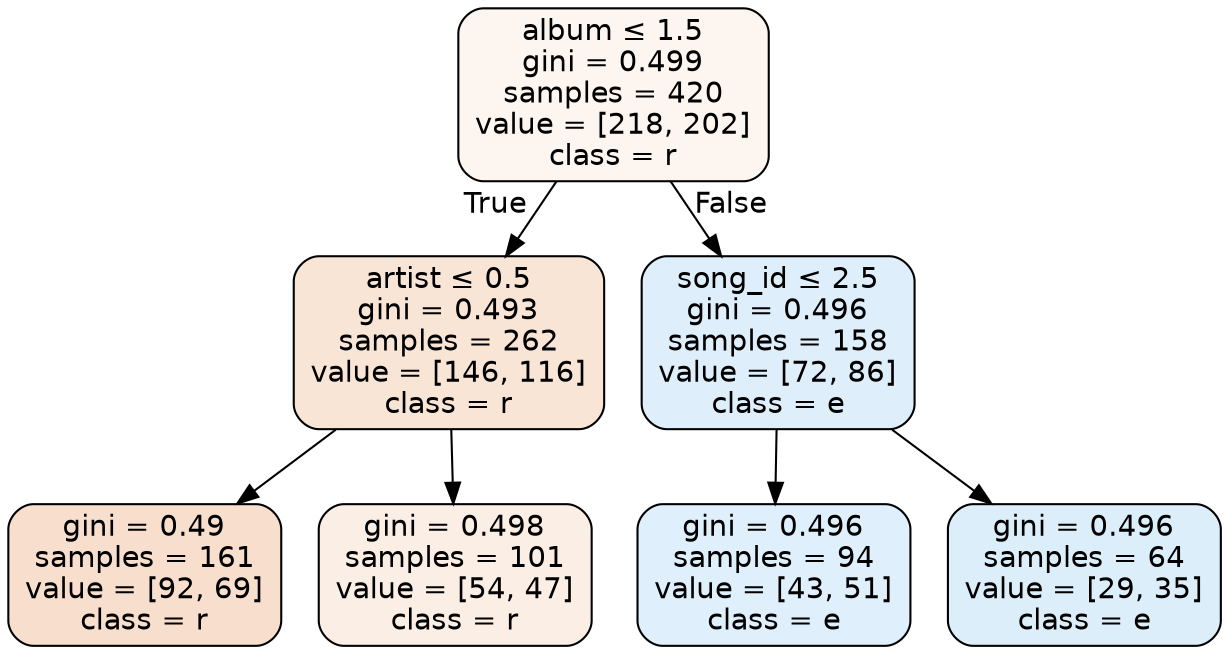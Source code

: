 digraph Tree {
node [shape=box, style="filled, rounded", color="black", fontname=helvetica] ;
edge [fontname=helvetica] ;
0 [label=<album &le; 1.5<br/>gini = 0.499<br/>samples = 420<br/>value = [218, 202]<br/>class = r>, fillcolor="#e5813913"] ;
1 [label=<artist &le; 0.5<br/>gini = 0.493<br/>samples = 262<br/>value = [146, 116]<br/>class = r>, fillcolor="#e5813934"] ;
0 -> 1 [labeldistance=2.5, labelangle=45, headlabel="True"] ;
2 [label=<gini = 0.49<br/>samples = 161<br/>value = [92, 69]<br/>class = r>, fillcolor="#e5813940"] ;
1 -> 2 ;
3 [label=<gini = 0.498<br/>samples = 101<br/>value = [54, 47]<br/>class = r>, fillcolor="#e5813921"] ;
1 -> 3 ;
4 [label=<song_id &le; 2.5<br/>gini = 0.496<br/>samples = 158<br/>value = [72, 86]<br/>class = e>, fillcolor="#399de52a"] ;
0 -> 4 [labeldistance=2.5, labelangle=-45, headlabel="False"] ;
5 [label=<gini = 0.496<br/>samples = 94<br/>value = [43, 51]<br/>class = e>, fillcolor="#399de528"] ;
4 -> 5 ;
6 [label=<gini = 0.496<br/>samples = 64<br/>value = [29, 35]<br/>class = e>, fillcolor="#399de52c"] ;
4 -> 6 ;
}
